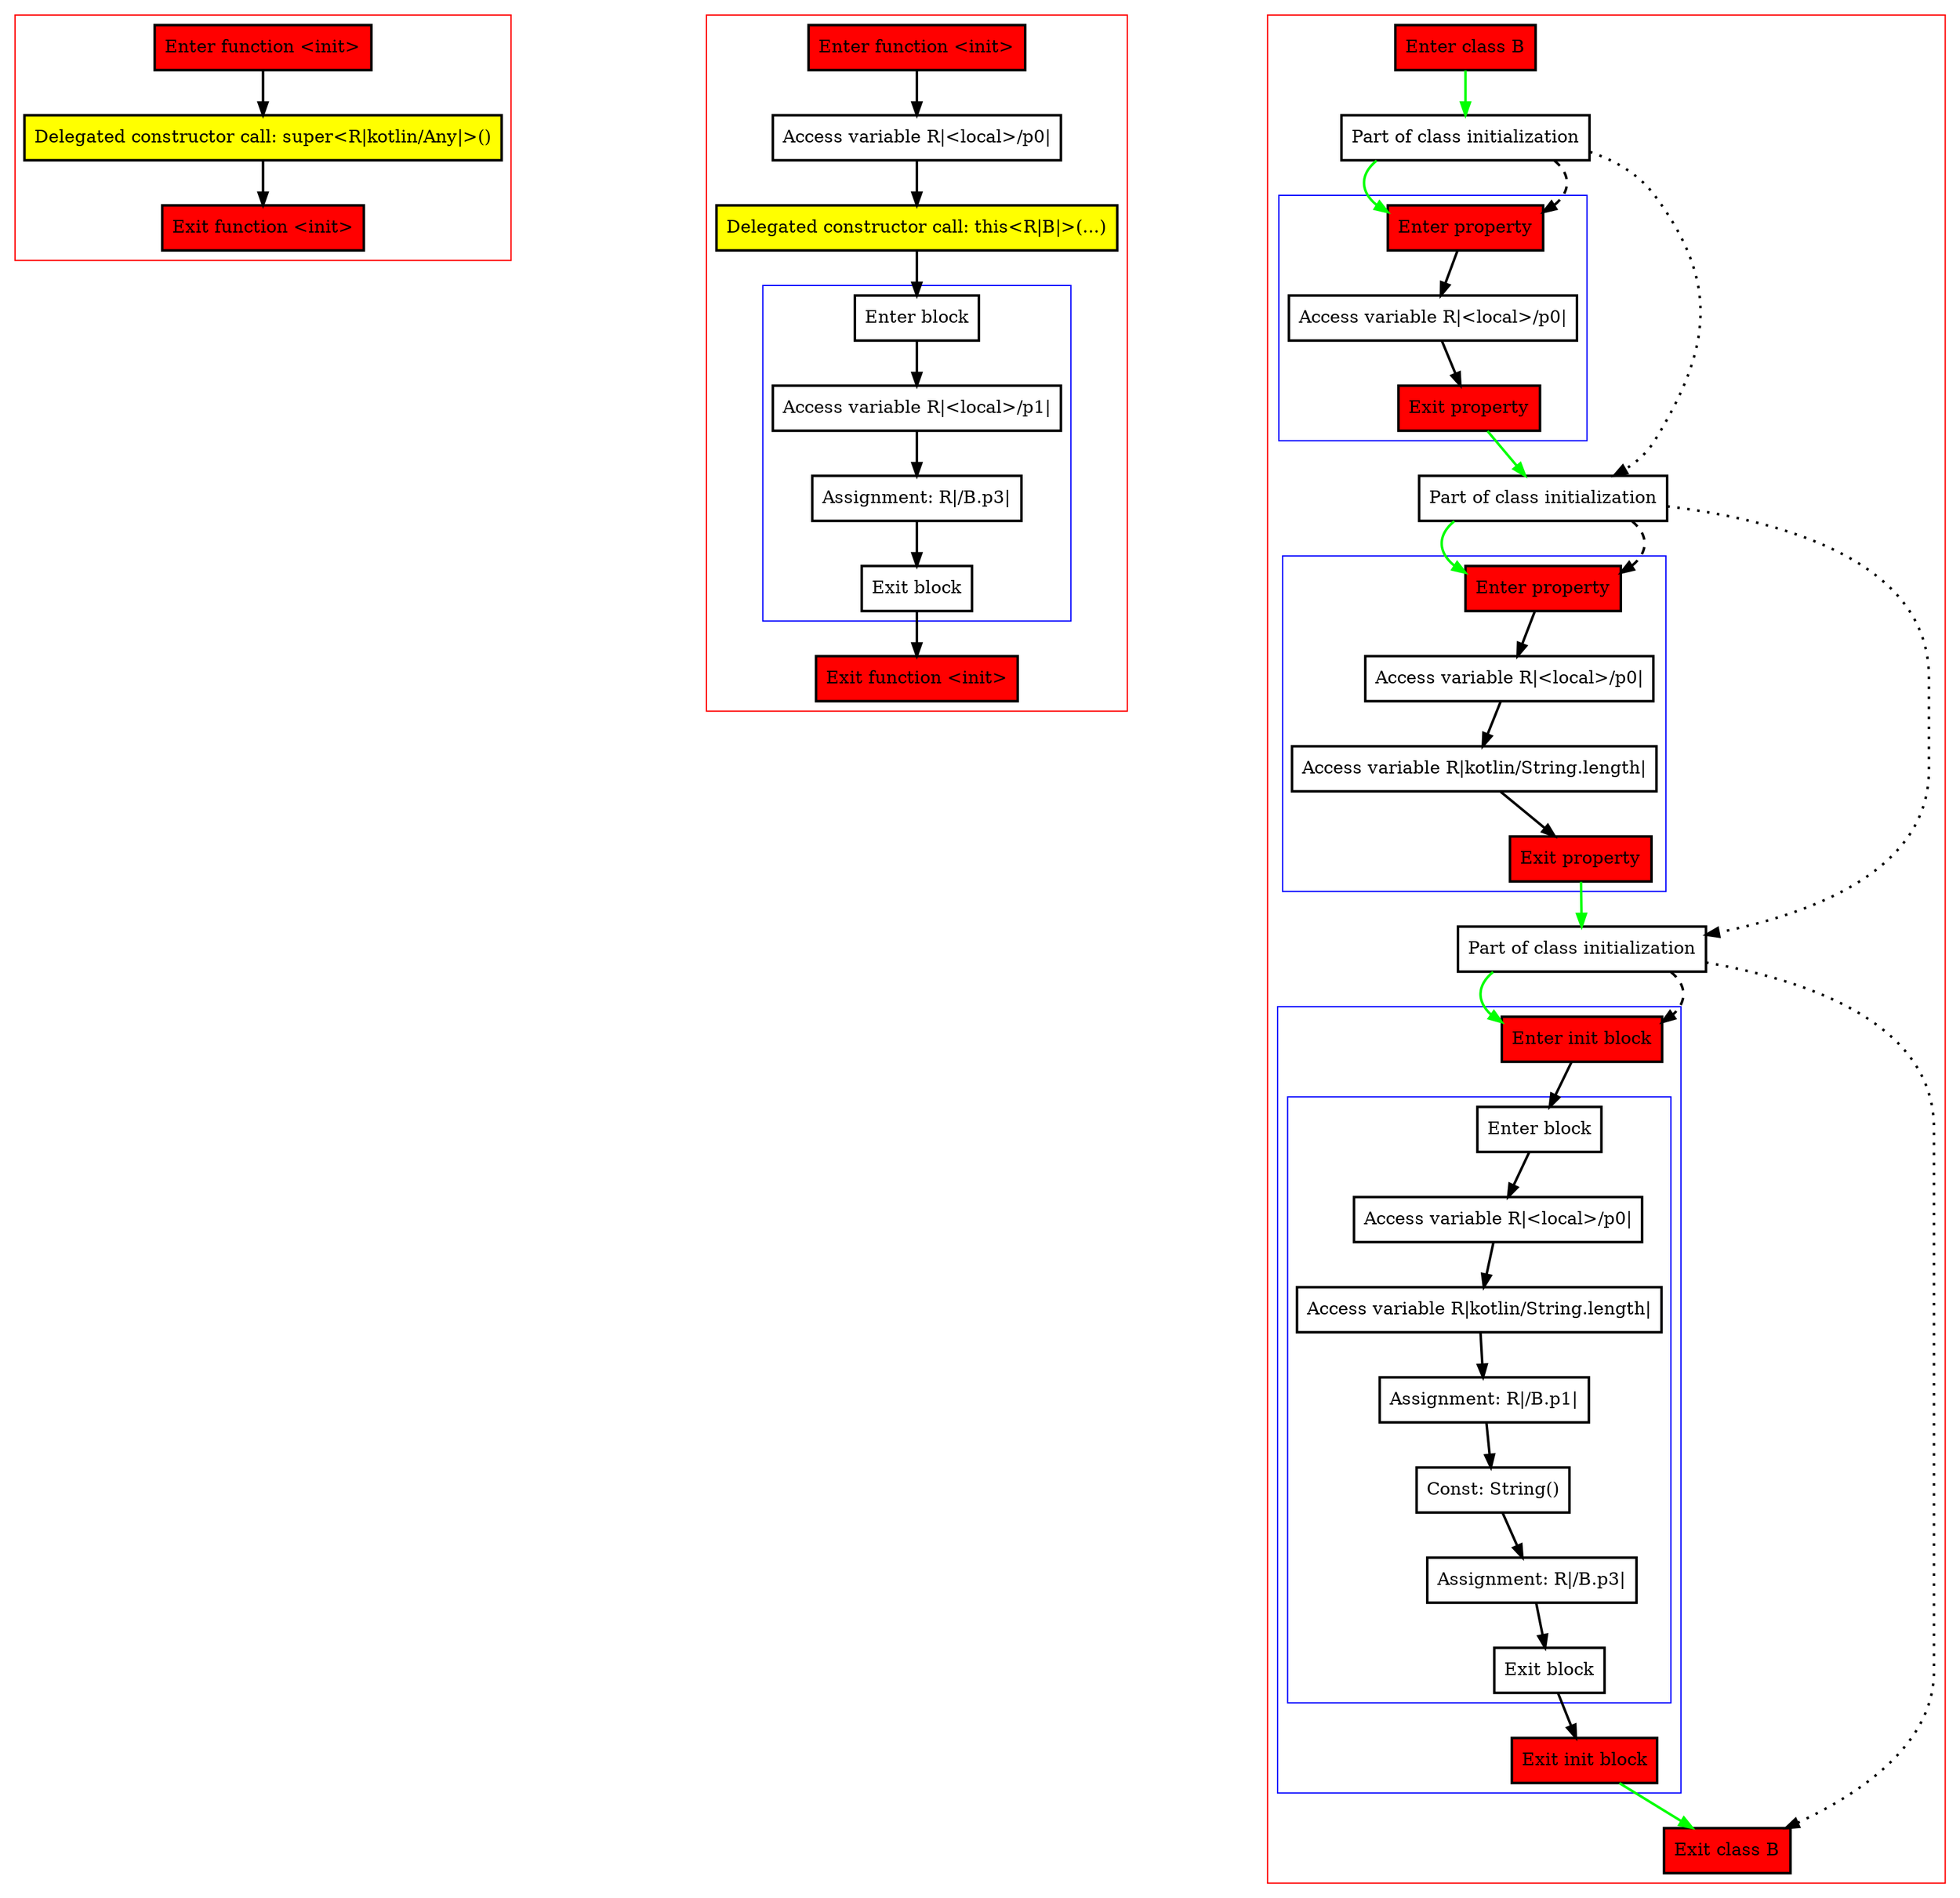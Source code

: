digraph secondaryConstructorCfg_kt {
    graph [nodesep=3]
    node [shape=box penwidth=2]
    edge [penwidth=2]

    subgraph cluster_0 {
        color=red
        0 [label="Enter function <init>" style="filled" fillcolor=red];
        1 [label="Delegated constructor call: super<R|kotlin/Any|>()" style="filled" fillcolor=yellow];
        2 [label="Exit function <init>" style="filled" fillcolor=red];
    }
    0 -> {1};
    1 -> {2};

    subgraph cluster_1 {
        color=red
        10 [label="Enter function <init>" style="filled" fillcolor=red];
        11 [label="Access variable R|<local>/p0|"];
        12 [label="Delegated constructor call: this<R|B|>(...)" style="filled" fillcolor=yellow];
        subgraph cluster_2 {
            color=blue
            13 [label="Enter block"];
            14 [label="Access variable R|<local>/p1|"];
            15 [label="Assignment: R|/B.p3|"];
            16 [label="Exit block"];
        }
        17 [label="Exit function <init>" style="filled" fillcolor=red];
    }
    10 -> {11};
    11 -> {12};
    12 -> {13};
    13 -> {14};
    14 -> {15};
    15 -> {16};
    16 -> {17};

    subgraph cluster_3 {
        color=red
        27 [label="Enter class B" style="filled" fillcolor=red];
        28 [label="Part of class initialization"];
        subgraph cluster_4 {
            color=blue
            3 [label="Enter property" style="filled" fillcolor=red];
            4 [label="Access variable R|<local>/p0|"];
            5 [label="Exit property" style="filled" fillcolor=red];
        }
        29 [label="Part of class initialization"];
        subgraph cluster_5 {
            color=blue
            6 [label="Enter property" style="filled" fillcolor=red];
            7 [label="Access variable R|<local>/p0|"];
            8 [label="Access variable R|kotlin/String.length|"];
            9 [label="Exit property" style="filled" fillcolor=red];
        }
        30 [label="Part of class initialization"];
        subgraph cluster_6 {
            color=blue
            18 [label="Enter init block" style="filled" fillcolor=red];
            subgraph cluster_7 {
                color=blue
                19 [label="Enter block"];
                20 [label="Access variable R|<local>/p0|"];
                21 [label="Access variable R|kotlin/String.length|"];
                22 [label="Assignment: R|/B.p1|"];
                23 [label="Const: String()"];
                24 [label="Assignment: R|/B.p3|"];
                25 [label="Exit block"];
            }
            26 [label="Exit init block" style="filled" fillcolor=red];
        }
        31 [label="Exit class B" style="filled" fillcolor=red];
    }
    27 -> {28} [color=green];
    28 -> {3} [color=green];
    28 -> {29} [style=dotted];
    28 -> {3} [style=dashed];
    29 -> {6} [color=green];
    29 -> {30} [style=dotted];
    29 -> {6} [style=dashed];
    30 -> {18} [color=green];
    30 -> {31} [style=dotted];
    30 -> {18} [style=dashed];
    3 -> {4};
    4 -> {5};
    5 -> {29} [color=green];
    6 -> {7};
    7 -> {8};
    8 -> {9};
    9 -> {30} [color=green];
    18 -> {19};
    19 -> {20};
    20 -> {21};
    21 -> {22};
    22 -> {23};
    23 -> {24};
    24 -> {25};
    25 -> {26};
    26 -> {31} [color=green];

}

